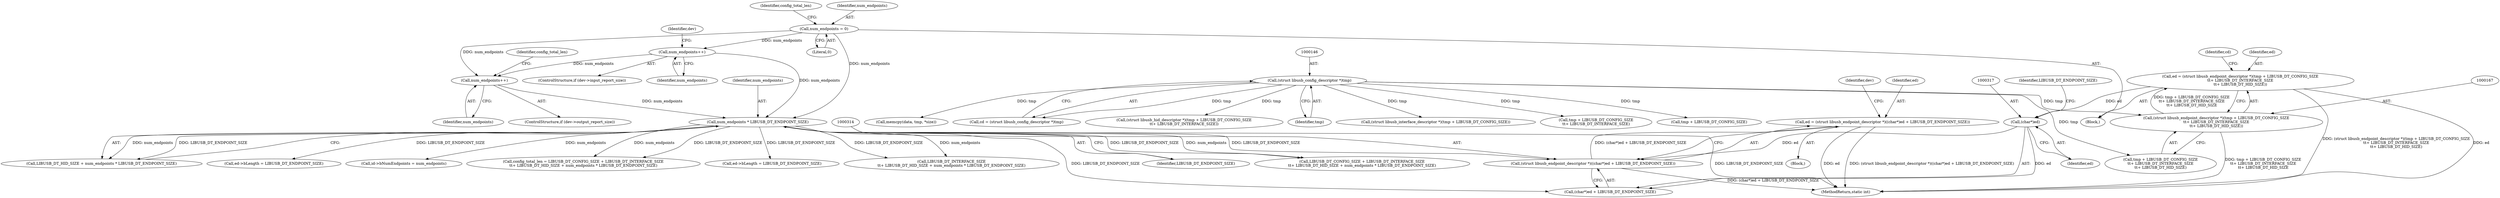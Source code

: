 digraph "1_Chrome_ac149a8d4371c0e01e0934fdd57b09e86f96b5b9_0@pointer" {
"1000311" [label="(Call,ed = (struct libusb_endpoint_descriptor *)((char*)ed + LIBUSB_DT_ENDPOINT_SIZE))"];
"1000313" [label="(Call,(struct libusb_endpoint_descriptor *)((char*)ed + LIBUSB_DT_ENDPOINT_SIZE))"];
"1000316" [label="(Call,(char*)ed)"];
"1000164" [label="(Call,ed = (struct libusb_endpoint_descriptor *)(tmp + LIBUSB_DT_CONFIG_SIZE\n\t\t+ LIBUSB_DT_INTERFACE_SIZE\n\t\t+ LIBUSB_DT_HID_SIZE))"];
"1000166" [label="(Call,(struct libusb_endpoint_descriptor *)(tmp + LIBUSB_DT_CONFIG_SIZE\n\t\t+ LIBUSB_DT_INTERFACE_SIZE\n\t\t+ LIBUSB_DT_HID_SIZE))"];
"1000145" [label="(Call,(struct libusb_config_descriptor *)tmp)"];
"1000140" [label="(Call,num_endpoints * LIBUSB_DT_ENDPOINT_SIZE)"];
"1000124" [label="(Call,num_endpoints++)"];
"1000107" [label="(Call,num_endpoints = 0)"];
"1000130" [label="(Call,num_endpoints++)"];
"1000138" [label="(Call,LIBUSB_DT_HID_SIZE + num_endpoints * LIBUSB_DT_ENDPOINT_SIZE)"];
"1000318" [label="(Identifier,ed)"];
"1000322" [label="(Identifier,dev)"];
"1000126" [label="(ControlStructure,if (dev->output_report_size))"];
"1000157" [label="(Call,(struct libusb_hid_descriptor *)(tmp + LIBUSB_DT_CONFIG_SIZE\n\t\t+ LIBUSB_DT_INTERFACE_SIZE))"];
"1000277" [label="(Call,ed->bLength = LIBUSB_DT_ENDPOINT_SIZE)"];
"1000313" [label="(Call,(struct libusb_endpoint_descriptor *)((char*)ed + LIBUSB_DT_ENDPOINT_SIZE))"];
"1000124" [label="(Call,num_endpoints++)"];
"1000276" [label="(Block,)"];
"1000147" [label="(Identifier,tmp)"];
"1000107" [label="(Call,num_endpoints = 0)"];
"1000239" [label="(Call,id->bNumEndpoints = num_endpoints)"];
"1000319" [label="(Identifier,LIBUSB_DT_ENDPOINT_SIZE)"];
"1000145" [label="(Call,(struct libusb_config_descriptor *)tmp)"];
"1000132" [label="(Call,config_total_len = LIBUSB_DT_CONFIG_SIZE + LIBUSB_DT_INTERFACE_SIZE\n\t\t+ LIBUSB_DT_HID_SIZE + num_endpoints * LIBUSB_DT_ENDPOINT_SIZE)"];
"1000177" [label="(Identifier,cd)"];
"1000130" [label="(Call,num_endpoints++)"];
"1000112" [label="(Identifier,config_total_len)"];
"1000105" [label="(Block,)"];
"1000164" [label="(Call,ed = (struct libusb_endpoint_descriptor *)(tmp + LIBUSB_DT_CONFIG_SIZE\n\t\t+ LIBUSB_DT_INTERFACE_SIZE\n\t\t+ LIBUSB_DT_HID_SIZE))"];
"1000140" [label="(Call,num_endpoints * LIBUSB_DT_ENDPOINT_SIZE)"];
"1000168" [label="(Call,tmp + LIBUSB_DT_CONFIG_SIZE\n\t\t+ LIBUSB_DT_INTERFACE_SIZE\n\t\t+ LIBUSB_DT_HID_SIZE)"];
"1000375" [label="(MethodReturn,static int)"];
"1000325" [label="(Call,ed->bLength = LIBUSB_DT_ENDPOINT_SIZE)"];
"1000131" [label="(Identifier,num_endpoints)"];
"1000150" [label="(Call,(struct libusb_interface_descriptor *)(tmp + LIBUSB_DT_CONFIG_SIZE))"];
"1000136" [label="(Call,LIBUSB_DT_INTERFACE_SIZE\n\t\t+ LIBUSB_DT_HID_SIZE + num_endpoints * LIBUSB_DT_ENDPOINT_SIZE)"];
"1000133" [label="(Identifier,config_total_len)"];
"1000312" [label="(Identifier,ed)"];
"1000311" [label="(Call,ed = (struct libusb_endpoint_descriptor *)((char*)ed + LIBUSB_DT_ENDPOINT_SIZE))"];
"1000315" [label="(Call,(char*)ed + LIBUSB_DT_ENDPOINT_SIZE)"];
"1000159" [label="(Call,tmp + LIBUSB_DT_CONFIG_SIZE\n\t\t+ LIBUSB_DT_INTERFACE_SIZE)"];
"1000142" [label="(Identifier,LIBUSB_DT_ENDPOINT_SIZE)"];
"1000120" [label="(ControlStructure,if (dev->input_report_size))"];
"1000109" [label="(Literal,0)"];
"1000108" [label="(Identifier,num_endpoints)"];
"1000166" [label="(Call,(struct libusb_endpoint_descriptor *)(tmp + LIBUSB_DT_CONFIG_SIZE\n\t\t+ LIBUSB_DT_INTERFACE_SIZE\n\t\t+ LIBUSB_DT_HID_SIZE))"];
"1000152" [label="(Call,tmp + LIBUSB_DT_CONFIG_SIZE)"];
"1000368" [label="(Call,memcpy(data, tmp, *size))"];
"1000141" [label="(Identifier,num_endpoints)"];
"1000316" [label="(Call,(char*)ed)"];
"1000165" [label="(Identifier,ed)"];
"1000143" [label="(Call,cd = (struct libusb_config_descriptor *)tmp)"];
"1000125" [label="(Identifier,num_endpoints)"];
"1000128" [label="(Identifier,dev)"];
"1000134" [label="(Call,LIBUSB_DT_CONFIG_SIZE + LIBUSB_DT_INTERFACE_SIZE\n\t\t+ LIBUSB_DT_HID_SIZE + num_endpoints * LIBUSB_DT_ENDPOINT_SIZE)"];
"1000311" -> "1000276"  [label="AST: "];
"1000311" -> "1000313"  [label="CFG: "];
"1000312" -> "1000311"  [label="AST: "];
"1000313" -> "1000311"  [label="AST: "];
"1000322" -> "1000311"  [label="CFG: "];
"1000311" -> "1000375"  [label="DDG: ed"];
"1000311" -> "1000375"  [label="DDG: (struct libusb_endpoint_descriptor *)((char*)ed + LIBUSB_DT_ENDPOINT_SIZE)"];
"1000313" -> "1000311"  [label="DDG: (char*)ed + LIBUSB_DT_ENDPOINT_SIZE"];
"1000313" -> "1000315"  [label="CFG: "];
"1000314" -> "1000313"  [label="AST: "];
"1000315" -> "1000313"  [label="AST: "];
"1000313" -> "1000375"  [label="DDG: (char*)ed + LIBUSB_DT_ENDPOINT_SIZE"];
"1000316" -> "1000313"  [label="DDG: ed"];
"1000140" -> "1000313"  [label="DDG: LIBUSB_DT_ENDPOINT_SIZE"];
"1000316" -> "1000315"  [label="AST: "];
"1000316" -> "1000318"  [label="CFG: "];
"1000317" -> "1000316"  [label="AST: "];
"1000318" -> "1000316"  [label="AST: "];
"1000319" -> "1000316"  [label="CFG: "];
"1000316" -> "1000315"  [label="DDG: ed"];
"1000164" -> "1000316"  [label="DDG: ed"];
"1000164" -> "1000105"  [label="AST: "];
"1000164" -> "1000166"  [label="CFG: "];
"1000165" -> "1000164"  [label="AST: "];
"1000166" -> "1000164"  [label="AST: "];
"1000177" -> "1000164"  [label="CFG: "];
"1000164" -> "1000375"  [label="DDG: (struct libusb_endpoint_descriptor *)(tmp + LIBUSB_DT_CONFIG_SIZE\n\t\t+ LIBUSB_DT_INTERFACE_SIZE\n\t\t+ LIBUSB_DT_HID_SIZE)"];
"1000164" -> "1000375"  [label="DDG: ed"];
"1000166" -> "1000164"  [label="DDG: tmp + LIBUSB_DT_CONFIG_SIZE\n\t\t+ LIBUSB_DT_INTERFACE_SIZE\n\t\t+ LIBUSB_DT_HID_SIZE"];
"1000166" -> "1000168"  [label="CFG: "];
"1000167" -> "1000166"  [label="AST: "];
"1000168" -> "1000166"  [label="AST: "];
"1000166" -> "1000375"  [label="DDG: tmp + LIBUSB_DT_CONFIG_SIZE\n\t\t+ LIBUSB_DT_INTERFACE_SIZE\n\t\t+ LIBUSB_DT_HID_SIZE"];
"1000145" -> "1000166"  [label="DDG: tmp"];
"1000145" -> "1000143"  [label="AST: "];
"1000145" -> "1000147"  [label="CFG: "];
"1000146" -> "1000145"  [label="AST: "];
"1000147" -> "1000145"  [label="AST: "];
"1000143" -> "1000145"  [label="CFG: "];
"1000145" -> "1000143"  [label="DDG: tmp"];
"1000145" -> "1000150"  [label="DDG: tmp"];
"1000145" -> "1000152"  [label="DDG: tmp"];
"1000145" -> "1000157"  [label="DDG: tmp"];
"1000145" -> "1000159"  [label="DDG: tmp"];
"1000145" -> "1000168"  [label="DDG: tmp"];
"1000145" -> "1000368"  [label="DDG: tmp"];
"1000140" -> "1000138"  [label="AST: "];
"1000140" -> "1000142"  [label="CFG: "];
"1000141" -> "1000140"  [label="AST: "];
"1000142" -> "1000140"  [label="AST: "];
"1000138" -> "1000140"  [label="CFG: "];
"1000140" -> "1000375"  [label="DDG: LIBUSB_DT_ENDPOINT_SIZE"];
"1000140" -> "1000132"  [label="DDG: num_endpoints"];
"1000140" -> "1000132"  [label="DDG: LIBUSB_DT_ENDPOINT_SIZE"];
"1000140" -> "1000134"  [label="DDG: num_endpoints"];
"1000140" -> "1000134"  [label="DDG: LIBUSB_DT_ENDPOINT_SIZE"];
"1000140" -> "1000136"  [label="DDG: num_endpoints"];
"1000140" -> "1000136"  [label="DDG: LIBUSB_DT_ENDPOINT_SIZE"];
"1000140" -> "1000138"  [label="DDG: num_endpoints"];
"1000140" -> "1000138"  [label="DDG: LIBUSB_DT_ENDPOINT_SIZE"];
"1000124" -> "1000140"  [label="DDG: num_endpoints"];
"1000107" -> "1000140"  [label="DDG: num_endpoints"];
"1000130" -> "1000140"  [label="DDG: num_endpoints"];
"1000140" -> "1000239"  [label="DDG: num_endpoints"];
"1000140" -> "1000277"  [label="DDG: LIBUSB_DT_ENDPOINT_SIZE"];
"1000140" -> "1000315"  [label="DDG: LIBUSB_DT_ENDPOINT_SIZE"];
"1000140" -> "1000325"  [label="DDG: LIBUSB_DT_ENDPOINT_SIZE"];
"1000124" -> "1000120"  [label="AST: "];
"1000124" -> "1000125"  [label="CFG: "];
"1000125" -> "1000124"  [label="AST: "];
"1000128" -> "1000124"  [label="CFG: "];
"1000107" -> "1000124"  [label="DDG: num_endpoints"];
"1000124" -> "1000130"  [label="DDG: num_endpoints"];
"1000107" -> "1000105"  [label="AST: "];
"1000107" -> "1000109"  [label="CFG: "];
"1000108" -> "1000107"  [label="AST: "];
"1000109" -> "1000107"  [label="AST: "];
"1000112" -> "1000107"  [label="CFG: "];
"1000107" -> "1000130"  [label="DDG: num_endpoints"];
"1000130" -> "1000126"  [label="AST: "];
"1000130" -> "1000131"  [label="CFG: "];
"1000131" -> "1000130"  [label="AST: "];
"1000133" -> "1000130"  [label="CFG: "];
}
